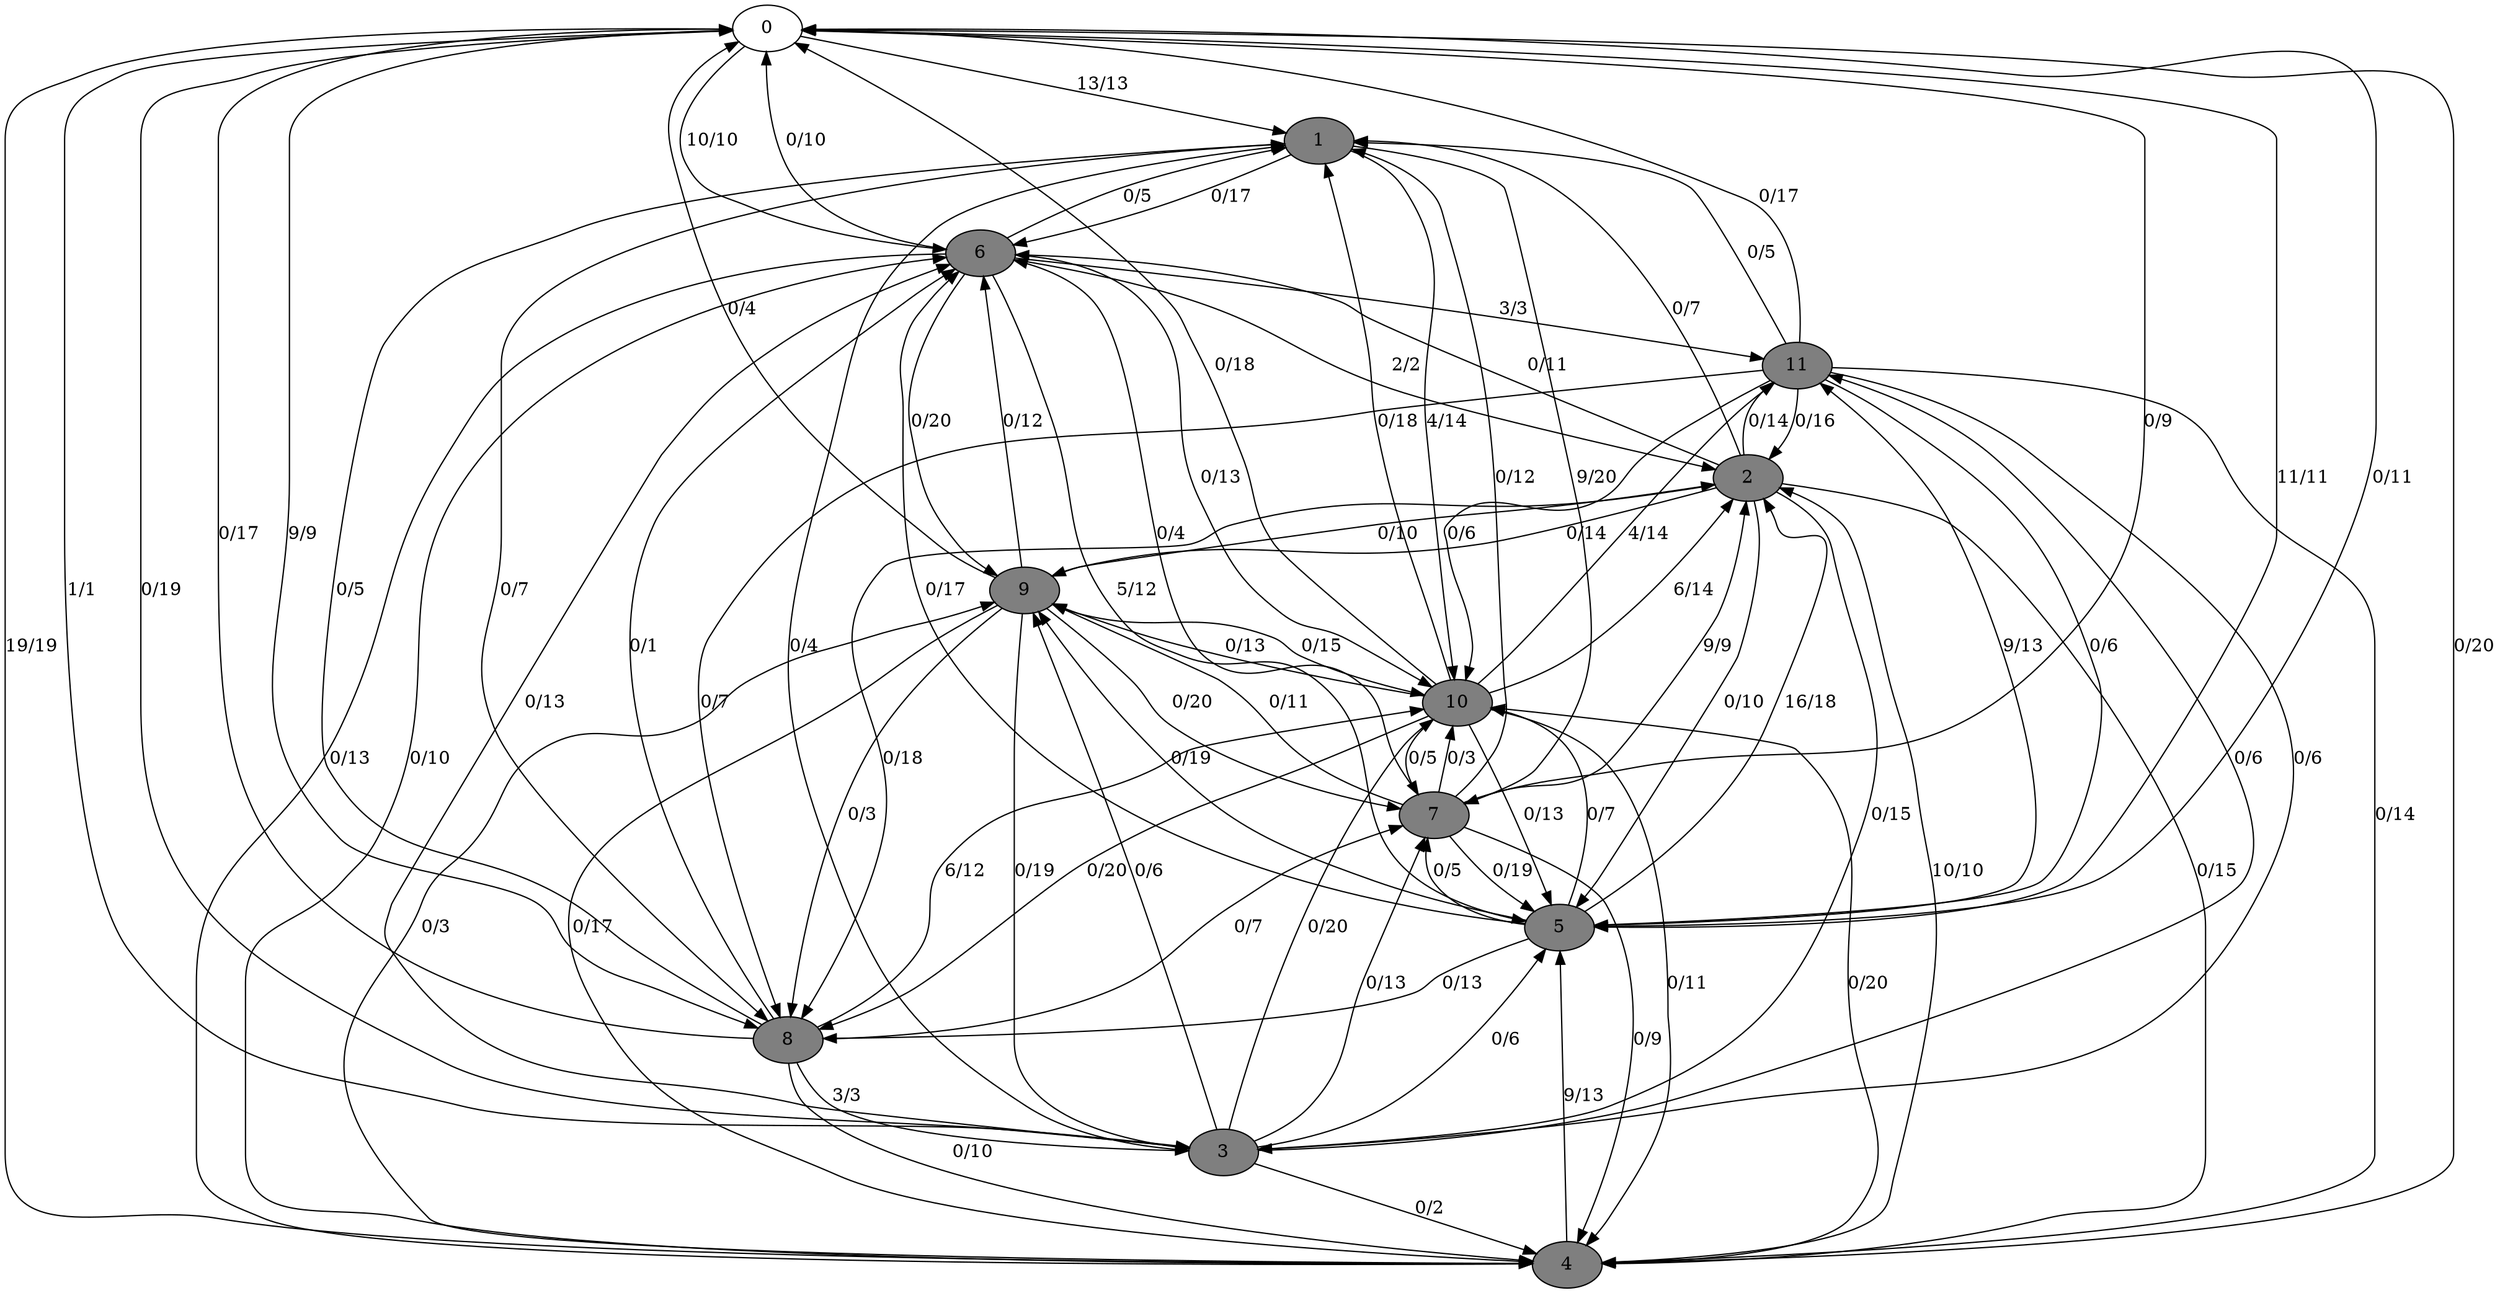 digraph G {
	0[style=filled fillcolor=grey100];
	0->1[label ="13/13"] ;
	0->3[label ="1/1"] ;
	0->4[label ="19/19"] ;
	0->5[label ="11/11"] ;
	0->6[label ="10/10"] ;
	0->8[label ="9/9"] ;
	1[style=filled fillcolor=grey50];
	1->6[label ="0/17"] ;
	1->7[label ="9/20"] ;
	1->8[label ="0/7"] ;
	1->10[label ="4/14"] ;
	2[style=filled fillcolor=grey50];
	2->1[label ="0/7"] ;
	2->3[label ="0/15"] ;
	2->4[label ="0/15"] ;
	2->5[label ="0/10"] ;
	2->6[label ="0/11"] ;
	2->8[label ="0/18"] ;
	2->9[label ="0/14"] ;
	2->11[label ="0/14"] ;
	3[style=filled fillcolor=grey50];
	3->0[label ="0/19"] ;
	3->1[label ="0/4"] ;
	3->4[label ="0/2"] ;
	3->5[label ="0/6"] ;
	3->6[label ="0/13"] ;
	3->7[label ="0/13"] ;
	3->9[label ="0/6"] ;
	3->10[label ="0/20"] ;
	3->11[label ="0/6"] ;
	4[style=filled fillcolor=grey50];
	4->0[label ="0/20"] ;
	4->2[label ="10/10"] ;
	4->5[label ="9/13"] ;
	4->6[label ="0/10"] ;
	4->9[label ="0/3"] ;
	4->10[label ="0/20"] ;
	5[style=filled fillcolor=grey50];
	5->0[label ="0/11"] ;
	5->2[label ="16/18"] ;
	5->6[label ="0/17"] ;
	5->7[label ="0/5"] ;
	5->8[label ="0/13"] ;
	5->9[label ="0/19"] ;
	5->10[label ="0/7"] ;
	5->11[label ="9/13"] ;
	6[style=filled fillcolor=grey50];
	6->0[label ="0/10"] ;
	6->1[label ="0/5"] ;
	6->2[label ="2/2"] ;
	6->4[label ="0/13"] ;
	6->5[label ="5/12"] ;
	6->9[label ="0/20"] ;
	6->10[label ="0/13"] ;
	6->11[label ="3/3"] ;
	7[style=filled fillcolor=grey50];
	7->0[label ="0/9"] ;
	7->1[label ="0/12"] ;
	7->2[label ="9/9"] ;
	7->4[label ="0/9"] ;
	7->5[label ="0/19"] ;
	7->6[label ="0/4"] ;
	7->9[label ="0/11"] ;
	7->10[label ="0/3"] ;
	8[style=filled fillcolor=grey50];
	8->0[label ="0/17"] ;
	8->1[label ="0/5"] ;
	8->3[label ="3/3"] ;
	8->4[label ="0/10"] ;
	8->6[label ="0/1"] ;
	8->7[label ="0/7"] ;
	8->10[label ="6/12"] ;
	9[style=filled fillcolor=grey50];
	9->0[label ="0/4"] ;
	9->2[label ="0/10"] ;
	9->3[label ="0/19"] ;
	9->4[label ="0/17"] ;
	9->6[label ="0/12"] ;
	9->7[label ="0/20"] ;
	9->8[label ="0/3"] ;
	9->10[label ="0/15"] ;
	10[style=filled fillcolor=grey50];
	10->0[label ="0/18"] ;
	10->1[label ="0/18"] ;
	10->2[label ="6/14"] ;
	10->4[label ="0/11"] ;
	10->5[label ="0/13"] ;
	10->7[label ="0/5"] ;
	10->8[label ="0/20"] ;
	10->9[label ="0/13"] ;
	10->11[label ="4/14"] ;
	11[style=filled fillcolor=grey50];
	11->0[label ="0/17"] ;
	11->1[label ="0/5"] ;
	11->2[label ="0/16"] ;
	11->3[label ="0/6"] ;
	11->4[label ="0/14"] ;
	11->5[label ="0/6"] ;
	11->8[label ="0/7"] ;
	11->10[label ="0/6"] ;
}
